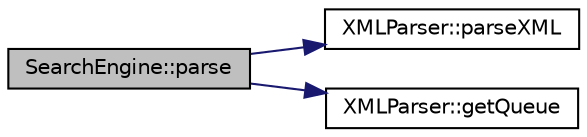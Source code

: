digraph "SearchEngine::parse"
{
  edge [fontname="Helvetica",fontsize="10",labelfontname="Helvetica",labelfontsize="10"];
  node [fontname="Helvetica",fontsize="10",shape=record];
  rankdir="LR";
  Node1 [label="SearchEngine::parse",height=0.2,width=0.4,color="black", fillcolor="grey75", style="filled", fontcolor="black"];
  Node1 -> Node2 [color="midnightblue",fontsize="10",style="solid",fontname="Helvetica"];
  Node2 [label="XMLParser::parseXML",height=0.2,width=0.4,color="black", fillcolor="white", style="filled",URL="$class_x_m_l_parser.html#ac64b7267fea0146ddd12b6c1e320064e"];
  Node1 -> Node3 [color="midnightblue",fontsize="10",style="solid",fontname="Helvetica"];
  Node3 [label="XMLParser::getQueue",height=0.2,width=0.4,color="black", fillcolor="white", style="filled",URL="$class_x_m_l_parser.html#a094f47b220ed2776d979450d422f91f6"];
}

